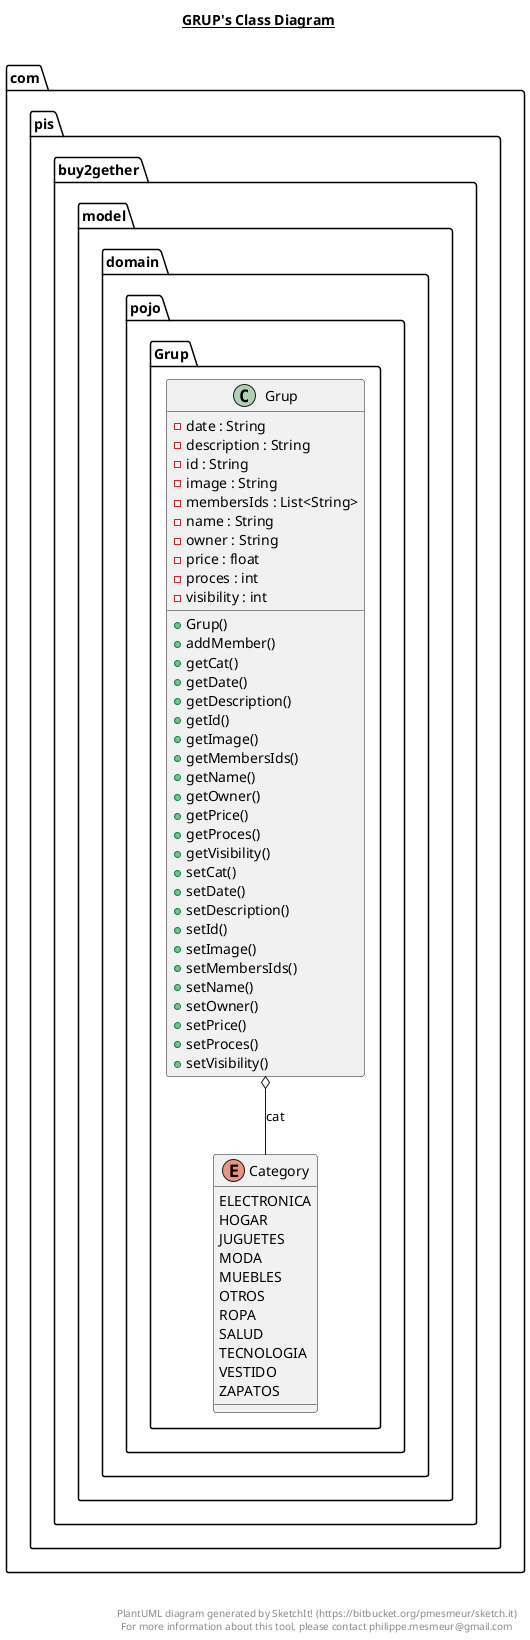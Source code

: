 @startuml

title __GRUP's Class Diagram__\n

  namespace com.pis.buy2gether {
    namespace model.domain.pojo {
      namespace Grup {
        enum Category {
          ELECTRONICA
          HOGAR
          JUGUETES
          MODA
          MUEBLES
          OTROS
          ROPA
          SALUD
          TECNOLOGIA
          VESTIDO
          ZAPATOS
        }
      }
    }
  }
  

  namespace com.pis.buy2gether {
    namespace model.domain.pojo {
      namespace Grup {
        class com.pis.buy2gether.model.domain.pojo.Grup.Grup {
            - date : String
            - description : String
            - id : String
            - image : String
            - membersIds : List<String>
            - name : String
            - owner : String
            - price : float
            - proces : int
            - visibility : int
            + Grup()
            + addMember()
            + getCat()
            + getDate()
            + getDescription()
            + getId()
            + getImage()
            + getMembersIds()
            + getName()
            + getOwner()
            + getPrice()
            + getProces()
            + getVisibility()
            + setCat()
            + setDate()
            + setDescription()
            + setId()
            + setImage()
            + setMembersIds()
            + setName()
            + setOwner()
            + setPrice()
            + setProces()
            + setVisibility()
        }
      }
    }
  }
  

  com.pis.buy2gether.model.domain.pojo.Grup.Grup o-- com.pis.buy2gether.model.domain.pojo.Grup.Category : cat


right footer


PlantUML diagram generated by SketchIt! (https://bitbucket.org/pmesmeur/sketch.it)
For more information about this tool, please contact philippe.mesmeur@gmail.com
endfooter

@enduml
